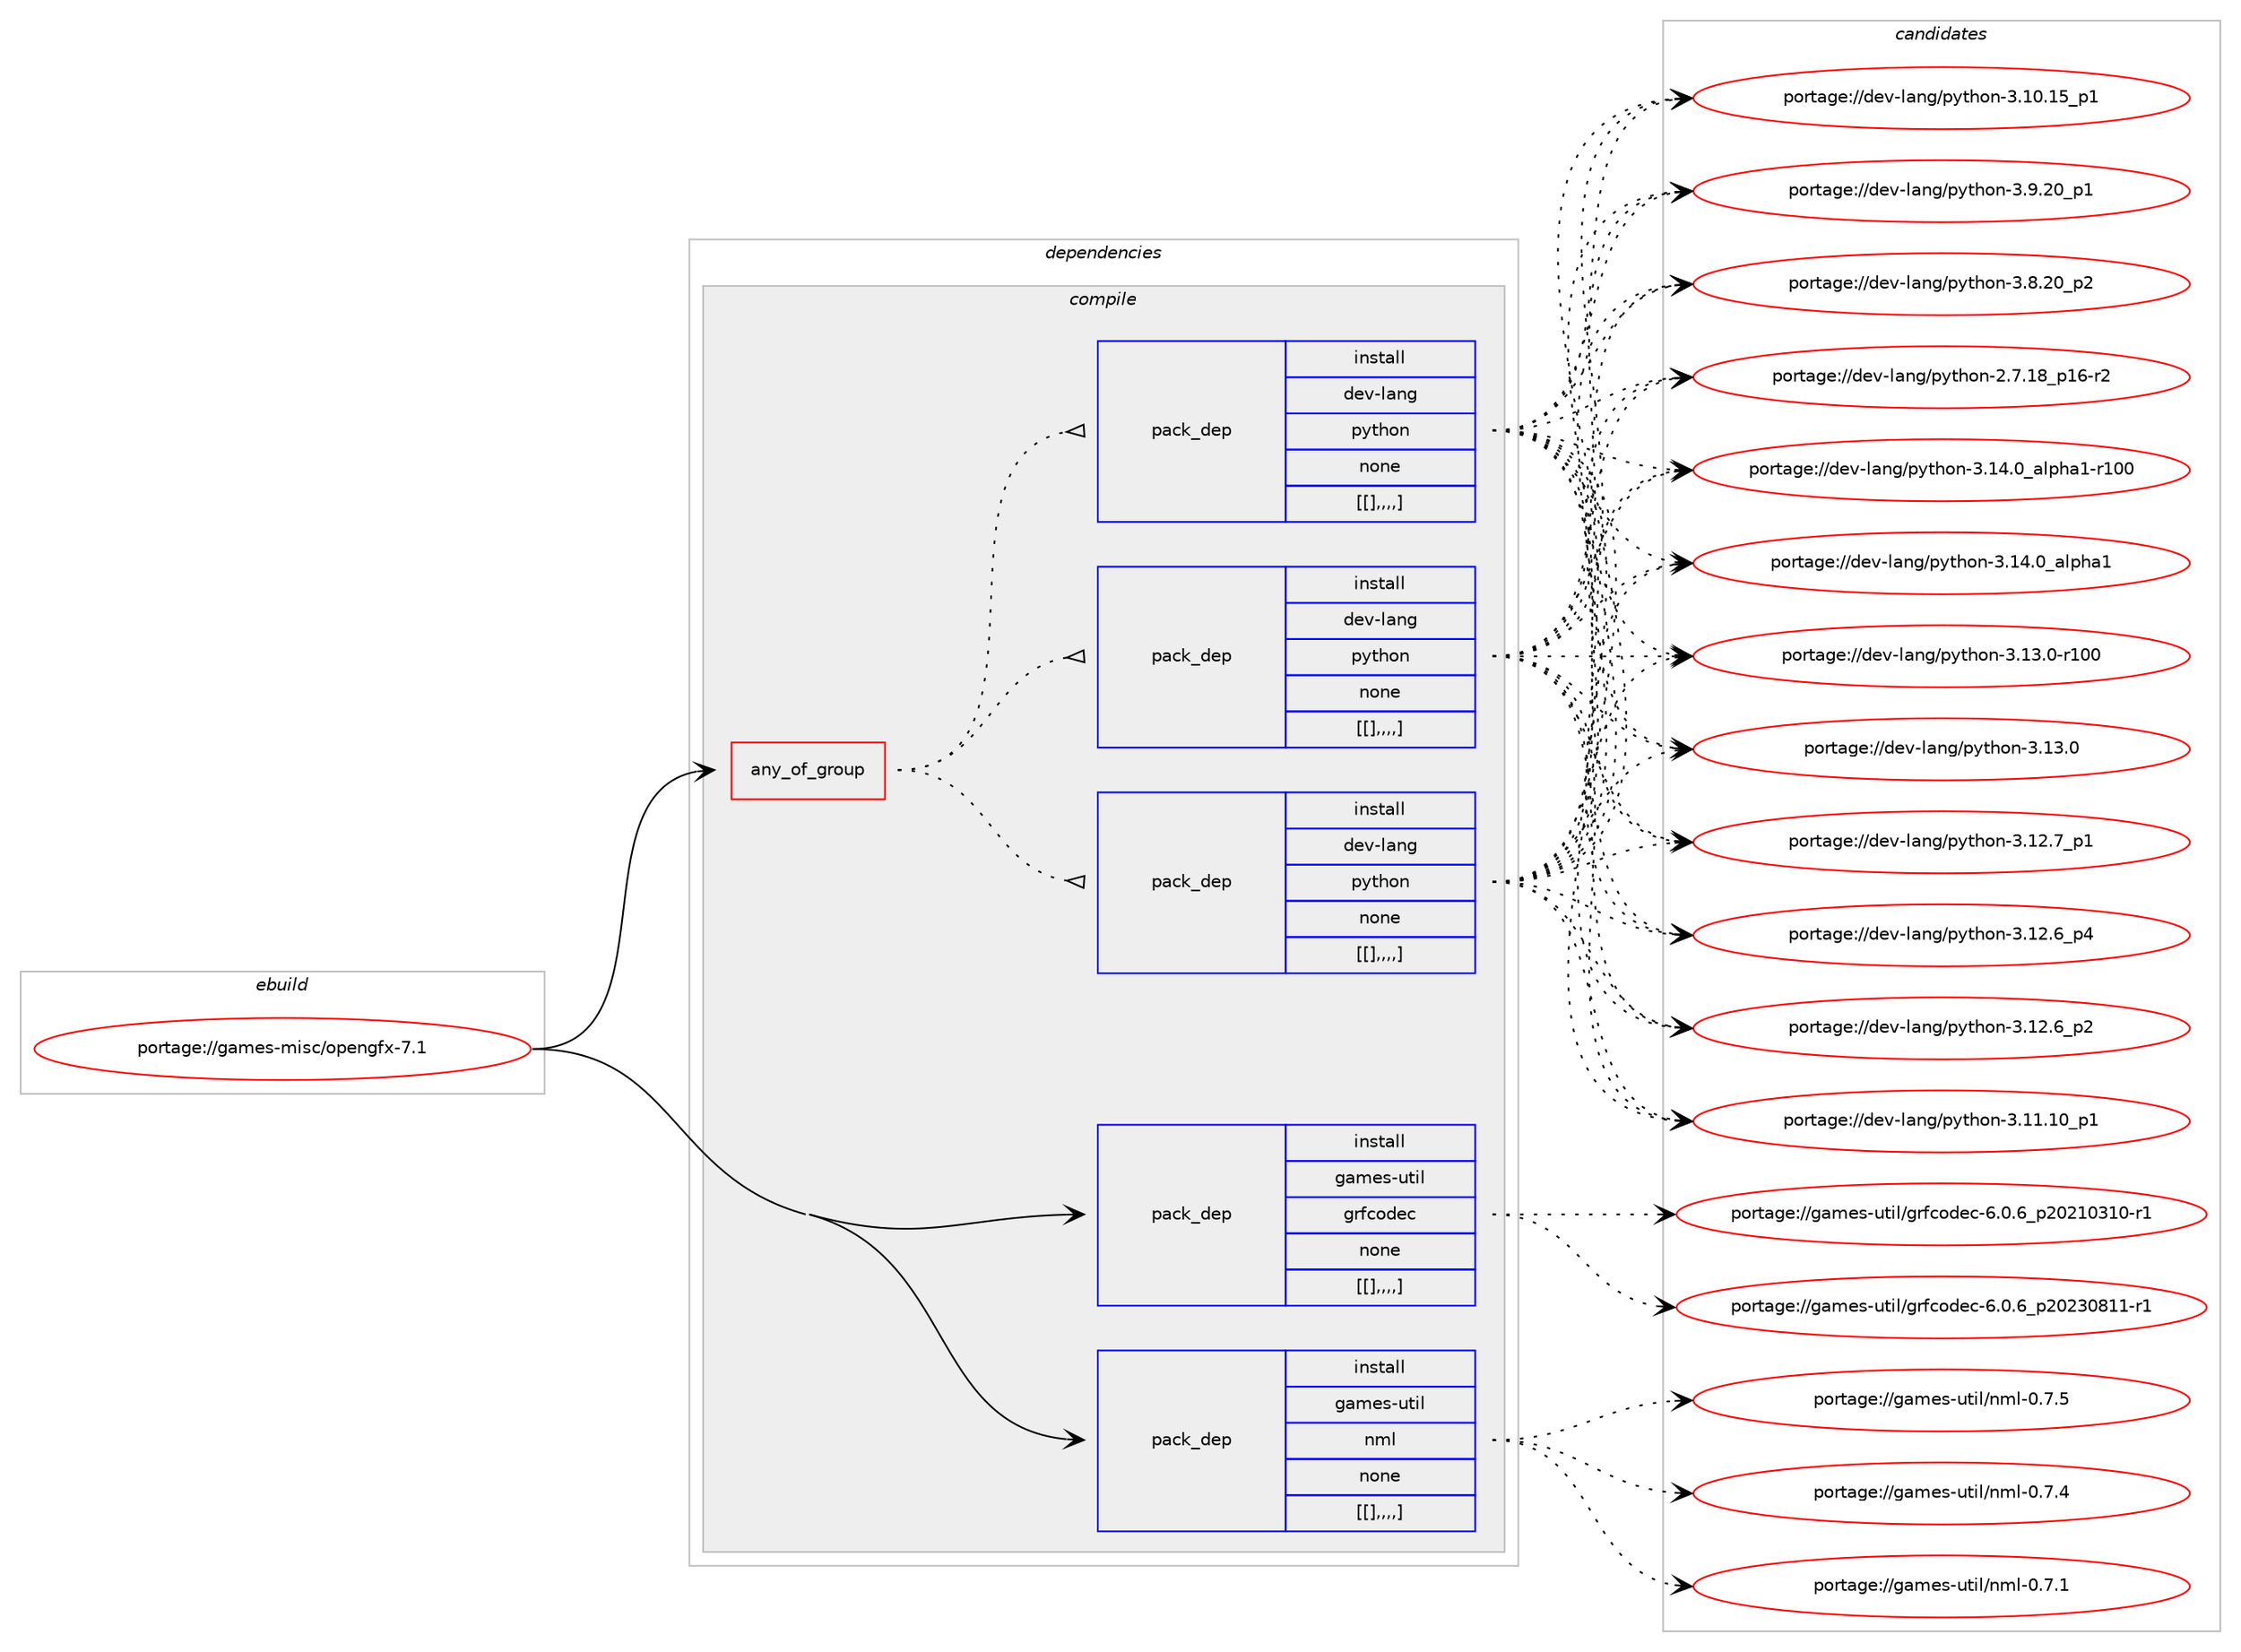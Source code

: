 digraph prolog {

# *************
# Graph options
# *************

newrank=true;
concentrate=true;
compound=true;
graph [rankdir=LR,fontname=Helvetica,fontsize=10,ranksep=1.5];#, ranksep=2.5, nodesep=0.2];
edge  [arrowhead=vee];
node  [fontname=Helvetica,fontsize=10];

# **********
# The ebuild
# **********

subgraph cluster_leftcol {
color=gray;
label=<<i>ebuild</i>>;
id [label="portage://games-misc/opengfx-7.1", color=red, width=4, href="../games-misc/opengfx-7.1.svg"];
}

# ****************
# The dependencies
# ****************

subgraph cluster_midcol {
color=gray;
label=<<i>dependencies</i>>;
subgraph cluster_compile {
fillcolor="#eeeeee";
style=filled;
label=<<i>compile</i>>;
subgraph any1442 {
dependency242905 [label=<<TABLE BORDER="0" CELLBORDER="1" CELLSPACING="0" CELLPADDING="4"><TR><TD CELLPADDING="10">any_of_group</TD></TR></TABLE>>, shape=none, color=red];subgraph pack172454 {
dependency243042 [label=<<TABLE BORDER="0" CELLBORDER="1" CELLSPACING="0" CELLPADDING="4" WIDTH="220"><TR><TD ROWSPAN="6" CELLPADDING="30">pack_dep</TD></TR><TR><TD WIDTH="110">install</TD></TR><TR><TD>dev-lang</TD></TR><TR><TD>python</TD></TR><TR><TD>none</TD></TR><TR><TD>[[],,,,]</TD></TR></TABLE>>, shape=none, color=blue];
}
dependency242905:e -> dependency243042:w [weight=20,style="dotted",arrowhead="oinv"];
subgraph pack172565 {
dependency243065 [label=<<TABLE BORDER="0" CELLBORDER="1" CELLSPACING="0" CELLPADDING="4" WIDTH="220"><TR><TD ROWSPAN="6" CELLPADDING="30">pack_dep</TD></TR><TR><TD WIDTH="110">install</TD></TR><TR><TD>dev-lang</TD></TR><TR><TD>python</TD></TR><TR><TD>none</TD></TR><TR><TD>[[],,,,]</TD></TR></TABLE>>, shape=none, color=blue];
}
dependency242905:e -> dependency243065:w [weight=20,style="dotted",arrowhead="oinv"];
subgraph pack172572 {
dependency243101 [label=<<TABLE BORDER="0" CELLBORDER="1" CELLSPACING="0" CELLPADDING="4" WIDTH="220"><TR><TD ROWSPAN="6" CELLPADDING="30">pack_dep</TD></TR><TR><TD WIDTH="110">install</TD></TR><TR><TD>dev-lang</TD></TR><TR><TD>python</TD></TR><TR><TD>none</TD></TR><TR><TD>[[],,,,]</TD></TR></TABLE>>, shape=none, color=blue];
}
dependency242905:e -> dependency243101:w [weight=20,style="dotted",arrowhead="oinv"];
}
id:e -> dependency242905:w [weight=20,style="solid",arrowhead="vee"];
subgraph pack172599 {
dependency243111 [label=<<TABLE BORDER="0" CELLBORDER="1" CELLSPACING="0" CELLPADDING="4" WIDTH="220"><TR><TD ROWSPAN="6" CELLPADDING="30">pack_dep</TD></TR><TR><TD WIDTH="110">install</TD></TR><TR><TD>games-util</TD></TR><TR><TD>grfcodec</TD></TR><TR><TD>none</TD></TR><TR><TD>[[],,,,]</TD></TR></TABLE>>, shape=none, color=blue];
}
id:e -> dependency243111:w [weight=20,style="solid",arrowhead="vee"];
subgraph pack172603 {
dependency243119 [label=<<TABLE BORDER="0" CELLBORDER="1" CELLSPACING="0" CELLPADDING="4" WIDTH="220"><TR><TD ROWSPAN="6" CELLPADDING="30">pack_dep</TD></TR><TR><TD WIDTH="110">install</TD></TR><TR><TD>games-util</TD></TR><TR><TD>nml</TD></TR><TR><TD>none</TD></TR><TR><TD>[[],,,,]</TD></TR></TABLE>>, shape=none, color=blue];
}
id:e -> dependency243119:w [weight=20,style="solid",arrowhead="vee"];
}
subgraph cluster_compileandrun {
fillcolor="#eeeeee";
style=filled;
label=<<i>compile and run</i>>;
}
subgraph cluster_run {
fillcolor="#eeeeee";
style=filled;
label=<<i>run</i>>;
}
}

# **************
# The candidates
# **************

subgraph cluster_choices {
rank=same;
color=gray;
label=<<i>candidates</i>>;

subgraph choice171937 {
color=black;
nodesep=1;
choice100101118451089711010347112121116104111110455146495246489597108112104974945114494848 [label="portage://dev-lang/python-3.14.0_alpha1-r100", color=red, width=4,href="../dev-lang/python-3.14.0_alpha1-r100.svg"];
choice1001011184510897110103471121211161041111104551464952464895971081121049749 [label="portage://dev-lang/python-3.14.0_alpha1", color=red, width=4,href="../dev-lang/python-3.14.0_alpha1.svg"];
choice1001011184510897110103471121211161041111104551464951464845114494848 [label="portage://dev-lang/python-3.13.0-r100", color=red, width=4,href="../dev-lang/python-3.13.0-r100.svg"];
choice10010111845108971101034711212111610411111045514649514648 [label="portage://dev-lang/python-3.13.0", color=red, width=4,href="../dev-lang/python-3.13.0.svg"];
choice100101118451089711010347112121116104111110455146495046559511249 [label="portage://dev-lang/python-3.12.7_p1", color=red, width=4,href="../dev-lang/python-3.12.7_p1.svg"];
choice100101118451089711010347112121116104111110455146495046549511252 [label="portage://dev-lang/python-3.12.6_p4", color=red, width=4,href="../dev-lang/python-3.12.6_p4.svg"];
choice100101118451089711010347112121116104111110455146495046549511250 [label="portage://dev-lang/python-3.12.6_p2", color=red, width=4,href="../dev-lang/python-3.12.6_p2.svg"];
choice10010111845108971101034711212111610411111045514649494649489511249 [label="portage://dev-lang/python-3.11.10_p1", color=red, width=4,href="../dev-lang/python-3.11.10_p1.svg"];
choice10010111845108971101034711212111610411111045514649484649539511249 [label="portage://dev-lang/python-3.10.15_p1", color=red, width=4,href="../dev-lang/python-3.10.15_p1.svg"];
choice100101118451089711010347112121116104111110455146574650489511249 [label="portage://dev-lang/python-3.9.20_p1", color=red, width=4,href="../dev-lang/python-3.9.20_p1.svg"];
choice100101118451089711010347112121116104111110455146564650489511250 [label="portage://dev-lang/python-3.8.20_p2", color=red, width=4,href="../dev-lang/python-3.8.20_p2.svg"];
choice100101118451089711010347112121116104111110455046554649569511249544511450 [label="portage://dev-lang/python-2.7.18_p16-r2", color=red, width=4,href="../dev-lang/python-2.7.18_p16-r2.svg"];
dependency243042:e -> choice100101118451089711010347112121116104111110455146495246489597108112104974945114494848:w [style=dotted,weight="100"];
dependency243042:e -> choice1001011184510897110103471121211161041111104551464952464895971081121049749:w [style=dotted,weight="100"];
dependency243042:e -> choice1001011184510897110103471121211161041111104551464951464845114494848:w [style=dotted,weight="100"];
dependency243042:e -> choice10010111845108971101034711212111610411111045514649514648:w [style=dotted,weight="100"];
dependency243042:e -> choice100101118451089711010347112121116104111110455146495046559511249:w [style=dotted,weight="100"];
dependency243042:e -> choice100101118451089711010347112121116104111110455146495046549511252:w [style=dotted,weight="100"];
dependency243042:e -> choice100101118451089711010347112121116104111110455146495046549511250:w [style=dotted,weight="100"];
dependency243042:e -> choice10010111845108971101034711212111610411111045514649494649489511249:w [style=dotted,weight="100"];
dependency243042:e -> choice10010111845108971101034711212111610411111045514649484649539511249:w [style=dotted,weight="100"];
dependency243042:e -> choice100101118451089711010347112121116104111110455146574650489511249:w [style=dotted,weight="100"];
dependency243042:e -> choice100101118451089711010347112121116104111110455146564650489511250:w [style=dotted,weight="100"];
dependency243042:e -> choice100101118451089711010347112121116104111110455046554649569511249544511450:w [style=dotted,weight="100"];
}
subgraph choice171969 {
color=black;
nodesep=1;
choice100101118451089711010347112121116104111110455146495246489597108112104974945114494848 [label="portage://dev-lang/python-3.14.0_alpha1-r100", color=red, width=4,href="../dev-lang/python-3.14.0_alpha1-r100.svg"];
choice1001011184510897110103471121211161041111104551464952464895971081121049749 [label="portage://dev-lang/python-3.14.0_alpha1", color=red, width=4,href="../dev-lang/python-3.14.0_alpha1.svg"];
choice1001011184510897110103471121211161041111104551464951464845114494848 [label="portage://dev-lang/python-3.13.0-r100", color=red, width=4,href="../dev-lang/python-3.13.0-r100.svg"];
choice10010111845108971101034711212111610411111045514649514648 [label="portage://dev-lang/python-3.13.0", color=red, width=4,href="../dev-lang/python-3.13.0.svg"];
choice100101118451089711010347112121116104111110455146495046559511249 [label="portage://dev-lang/python-3.12.7_p1", color=red, width=4,href="../dev-lang/python-3.12.7_p1.svg"];
choice100101118451089711010347112121116104111110455146495046549511252 [label="portage://dev-lang/python-3.12.6_p4", color=red, width=4,href="../dev-lang/python-3.12.6_p4.svg"];
choice100101118451089711010347112121116104111110455146495046549511250 [label="portage://dev-lang/python-3.12.6_p2", color=red, width=4,href="../dev-lang/python-3.12.6_p2.svg"];
choice10010111845108971101034711212111610411111045514649494649489511249 [label="portage://dev-lang/python-3.11.10_p1", color=red, width=4,href="../dev-lang/python-3.11.10_p1.svg"];
choice10010111845108971101034711212111610411111045514649484649539511249 [label="portage://dev-lang/python-3.10.15_p1", color=red, width=4,href="../dev-lang/python-3.10.15_p1.svg"];
choice100101118451089711010347112121116104111110455146574650489511249 [label="portage://dev-lang/python-3.9.20_p1", color=red, width=4,href="../dev-lang/python-3.9.20_p1.svg"];
choice100101118451089711010347112121116104111110455146564650489511250 [label="portage://dev-lang/python-3.8.20_p2", color=red, width=4,href="../dev-lang/python-3.8.20_p2.svg"];
choice100101118451089711010347112121116104111110455046554649569511249544511450 [label="portage://dev-lang/python-2.7.18_p16-r2", color=red, width=4,href="../dev-lang/python-2.7.18_p16-r2.svg"];
dependency243065:e -> choice100101118451089711010347112121116104111110455146495246489597108112104974945114494848:w [style=dotted,weight="100"];
dependency243065:e -> choice1001011184510897110103471121211161041111104551464952464895971081121049749:w [style=dotted,weight="100"];
dependency243065:e -> choice1001011184510897110103471121211161041111104551464951464845114494848:w [style=dotted,weight="100"];
dependency243065:e -> choice10010111845108971101034711212111610411111045514649514648:w [style=dotted,weight="100"];
dependency243065:e -> choice100101118451089711010347112121116104111110455146495046559511249:w [style=dotted,weight="100"];
dependency243065:e -> choice100101118451089711010347112121116104111110455146495046549511252:w [style=dotted,weight="100"];
dependency243065:e -> choice100101118451089711010347112121116104111110455146495046549511250:w [style=dotted,weight="100"];
dependency243065:e -> choice10010111845108971101034711212111610411111045514649494649489511249:w [style=dotted,weight="100"];
dependency243065:e -> choice10010111845108971101034711212111610411111045514649484649539511249:w [style=dotted,weight="100"];
dependency243065:e -> choice100101118451089711010347112121116104111110455146574650489511249:w [style=dotted,weight="100"];
dependency243065:e -> choice100101118451089711010347112121116104111110455146564650489511250:w [style=dotted,weight="100"];
dependency243065:e -> choice100101118451089711010347112121116104111110455046554649569511249544511450:w [style=dotted,weight="100"];
}
subgraph choice172002 {
color=black;
nodesep=1;
choice100101118451089711010347112121116104111110455146495246489597108112104974945114494848 [label="portage://dev-lang/python-3.14.0_alpha1-r100", color=red, width=4,href="../dev-lang/python-3.14.0_alpha1-r100.svg"];
choice1001011184510897110103471121211161041111104551464952464895971081121049749 [label="portage://dev-lang/python-3.14.0_alpha1", color=red, width=4,href="../dev-lang/python-3.14.0_alpha1.svg"];
choice1001011184510897110103471121211161041111104551464951464845114494848 [label="portage://dev-lang/python-3.13.0-r100", color=red, width=4,href="../dev-lang/python-3.13.0-r100.svg"];
choice10010111845108971101034711212111610411111045514649514648 [label="portage://dev-lang/python-3.13.0", color=red, width=4,href="../dev-lang/python-3.13.0.svg"];
choice100101118451089711010347112121116104111110455146495046559511249 [label="portage://dev-lang/python-3.12.7_p1", color=red, width=4,href="../dev-lang/python-3.12.7_p1.svg"];
choice100101118451089711010347112121116104111110455146495046549511252 [label="portage://dev-lang/python-3.12.6_p4", color=red, width=4,href="../dev-lang/python-3.12.6_p4.svg"];
choice100101118451089711010347112121116104111110455146495046549511250 [label="portage://dev-lang/python-3.12.6_p2", color=red, width=4,href="../dev-lang/python-3.12.6_p2.svg"];
choice10010111845108971101034711212111610411111045514649494649489511249 [label="portage://dev-lang/python-3.11.10_p1", color=red, width=4,href="../dev-lang/python-3.11.10_p1.svg"];
choice10010111845108971101034711212111610411111045514649484649539511249 [label="portage://dev-lang/python-3.10.15_p1", color=red, width=4,href="../dev-lang/python-3.10.15_p1.svg"];
choice100101118451089711010347112121116104111110455146574650489511249 [label="portage://dev-lang/python-3.9.20_p1", color=red, width=4,href="../dev-lang/python-3.9.20_p1.svg"];
choice100101118451089711010347112121116104111110455146564650489511250 [label="portage://dev-lang/python-3.8.20_p2", color=red, width=4,href="../dev-lang/python-3.8.20_p2.svg"];
choice100101118451089711010347112121116104111110455046554649569511249544511450 [label="portage://dev-lang/python-2.7.18_p16-r2", color=red, width=4,href="../dev-lang/python-2.7.18_p16-r2.svg"];
dependency243101:e -> choice100101118451089711010347112121116104111110455146495246489597108112104974945114494848:w [style=dotted,weight="100"];
dependency243101:e -> choice1001011184510897110103471121211161041111104551464952464895971081121049749:w [style=dotted,weight="100"];
dependency243101:e -> choice1001011184510897110103471121211161041111104551464951464845114494848:w [style=dotted,weight="100"];
dependency243101:e -> choice10010111845108971101034711212111610411111045514649514648:w [style=dotted,weight="100"];
dependency243101:e -> choice100101118451089711010347112121116104111110455146495046559511249:w [style=dotted,weight="100"];
dependency243101:e -> choice100101118451089711010347112121116104111110455146495046549511252:w [style=dotted,weight="100"];
dependency243101:e -> choice100101118451089711010347112121116104111110455146495046549511250:w [style=dotted,weight="100"];
dependency243101:e -> choice10010111845108971101034711212111610411111045514649494649489511249:w [style=dotted,weight="100"];
dependency243101:e -> choice10010111845108971101034711212111610411111045514649484649539511249:w [style=dotted,weight="100"];
dependency243101:e -> choice100101118451089711010347112121116104111110455146574650489511249:w [style=dotted,weight="100"];
dependency243101:e -> choice100101118451089711010347112121116104111110455146564650489511250:w [style=dotted,weight="100"];
dependency243101:e -> choice100101118451089711010347112121116104111110455046554649569511249544511450:w [style=dotted,weight="100"];
}
subgraph choice172074 {
color=black;
nodesep=1;
choice10397109101115451171161051084710311410299111100101994554464846549511250485051485649494511449 [label="portage://games-util/grfcodec-6.0.6_p20230811-r1", color=red, width=4,href="../games-util/grfcodec-6.0.6_p20230811-r1.svg"];
choice10397109101115451171161051084710311410299111100101994554464846549511250485049485149484511449 [label="portage://games-util/grfcodec-6.0.6_p20210310-r1", color=red, width=4,href="../games-util/grfcodec-6.0.6_p20210310-r1.svg"];
dependency243111:e -> choice10397109101115451171161051084710311410299111100101994554464846549511250485051485649494511449:w [style=dotted,weight="100"];
dependency243111:e -> choice10397109101115451171161051084710311410299111100101994554464846549511250485049485149484511449:w [style=dotted,weight="100"];
}
subgraph choice172094 {
color=black;
nodesep=1;
choice103971091011154511711610510847110109108454846554653 [label="portage://games-util/nml-0.7.5", color=red, width=4,href="../games-util/nml-0.7.5.svg"];
choice103971091011154511711610510847110109108454846554652 [label="portage://games-util/nml-0.7.4", color=red, width=4,href="../games-util/nml-0.7.4.svg"];
choice103971091011154511711610510847110109108454846554649 [label="portage://games-util/nml-0.7.1", color=red, width=4,href="../games-util/nml-0.7.1.svg"];
dependency243119:e -> choice103971091011154511711610510847110109108454846554653:w [style=dotted,weight="100"];
dependency243119:e -> choice103971091011154511711610510847110109108454846554652:w [style=dotted,weight="100"];
dependency243119:e -> choice103971091011154511711610510847110109108454846554649:w [style=dotted,weight="100"];
}
}

}
